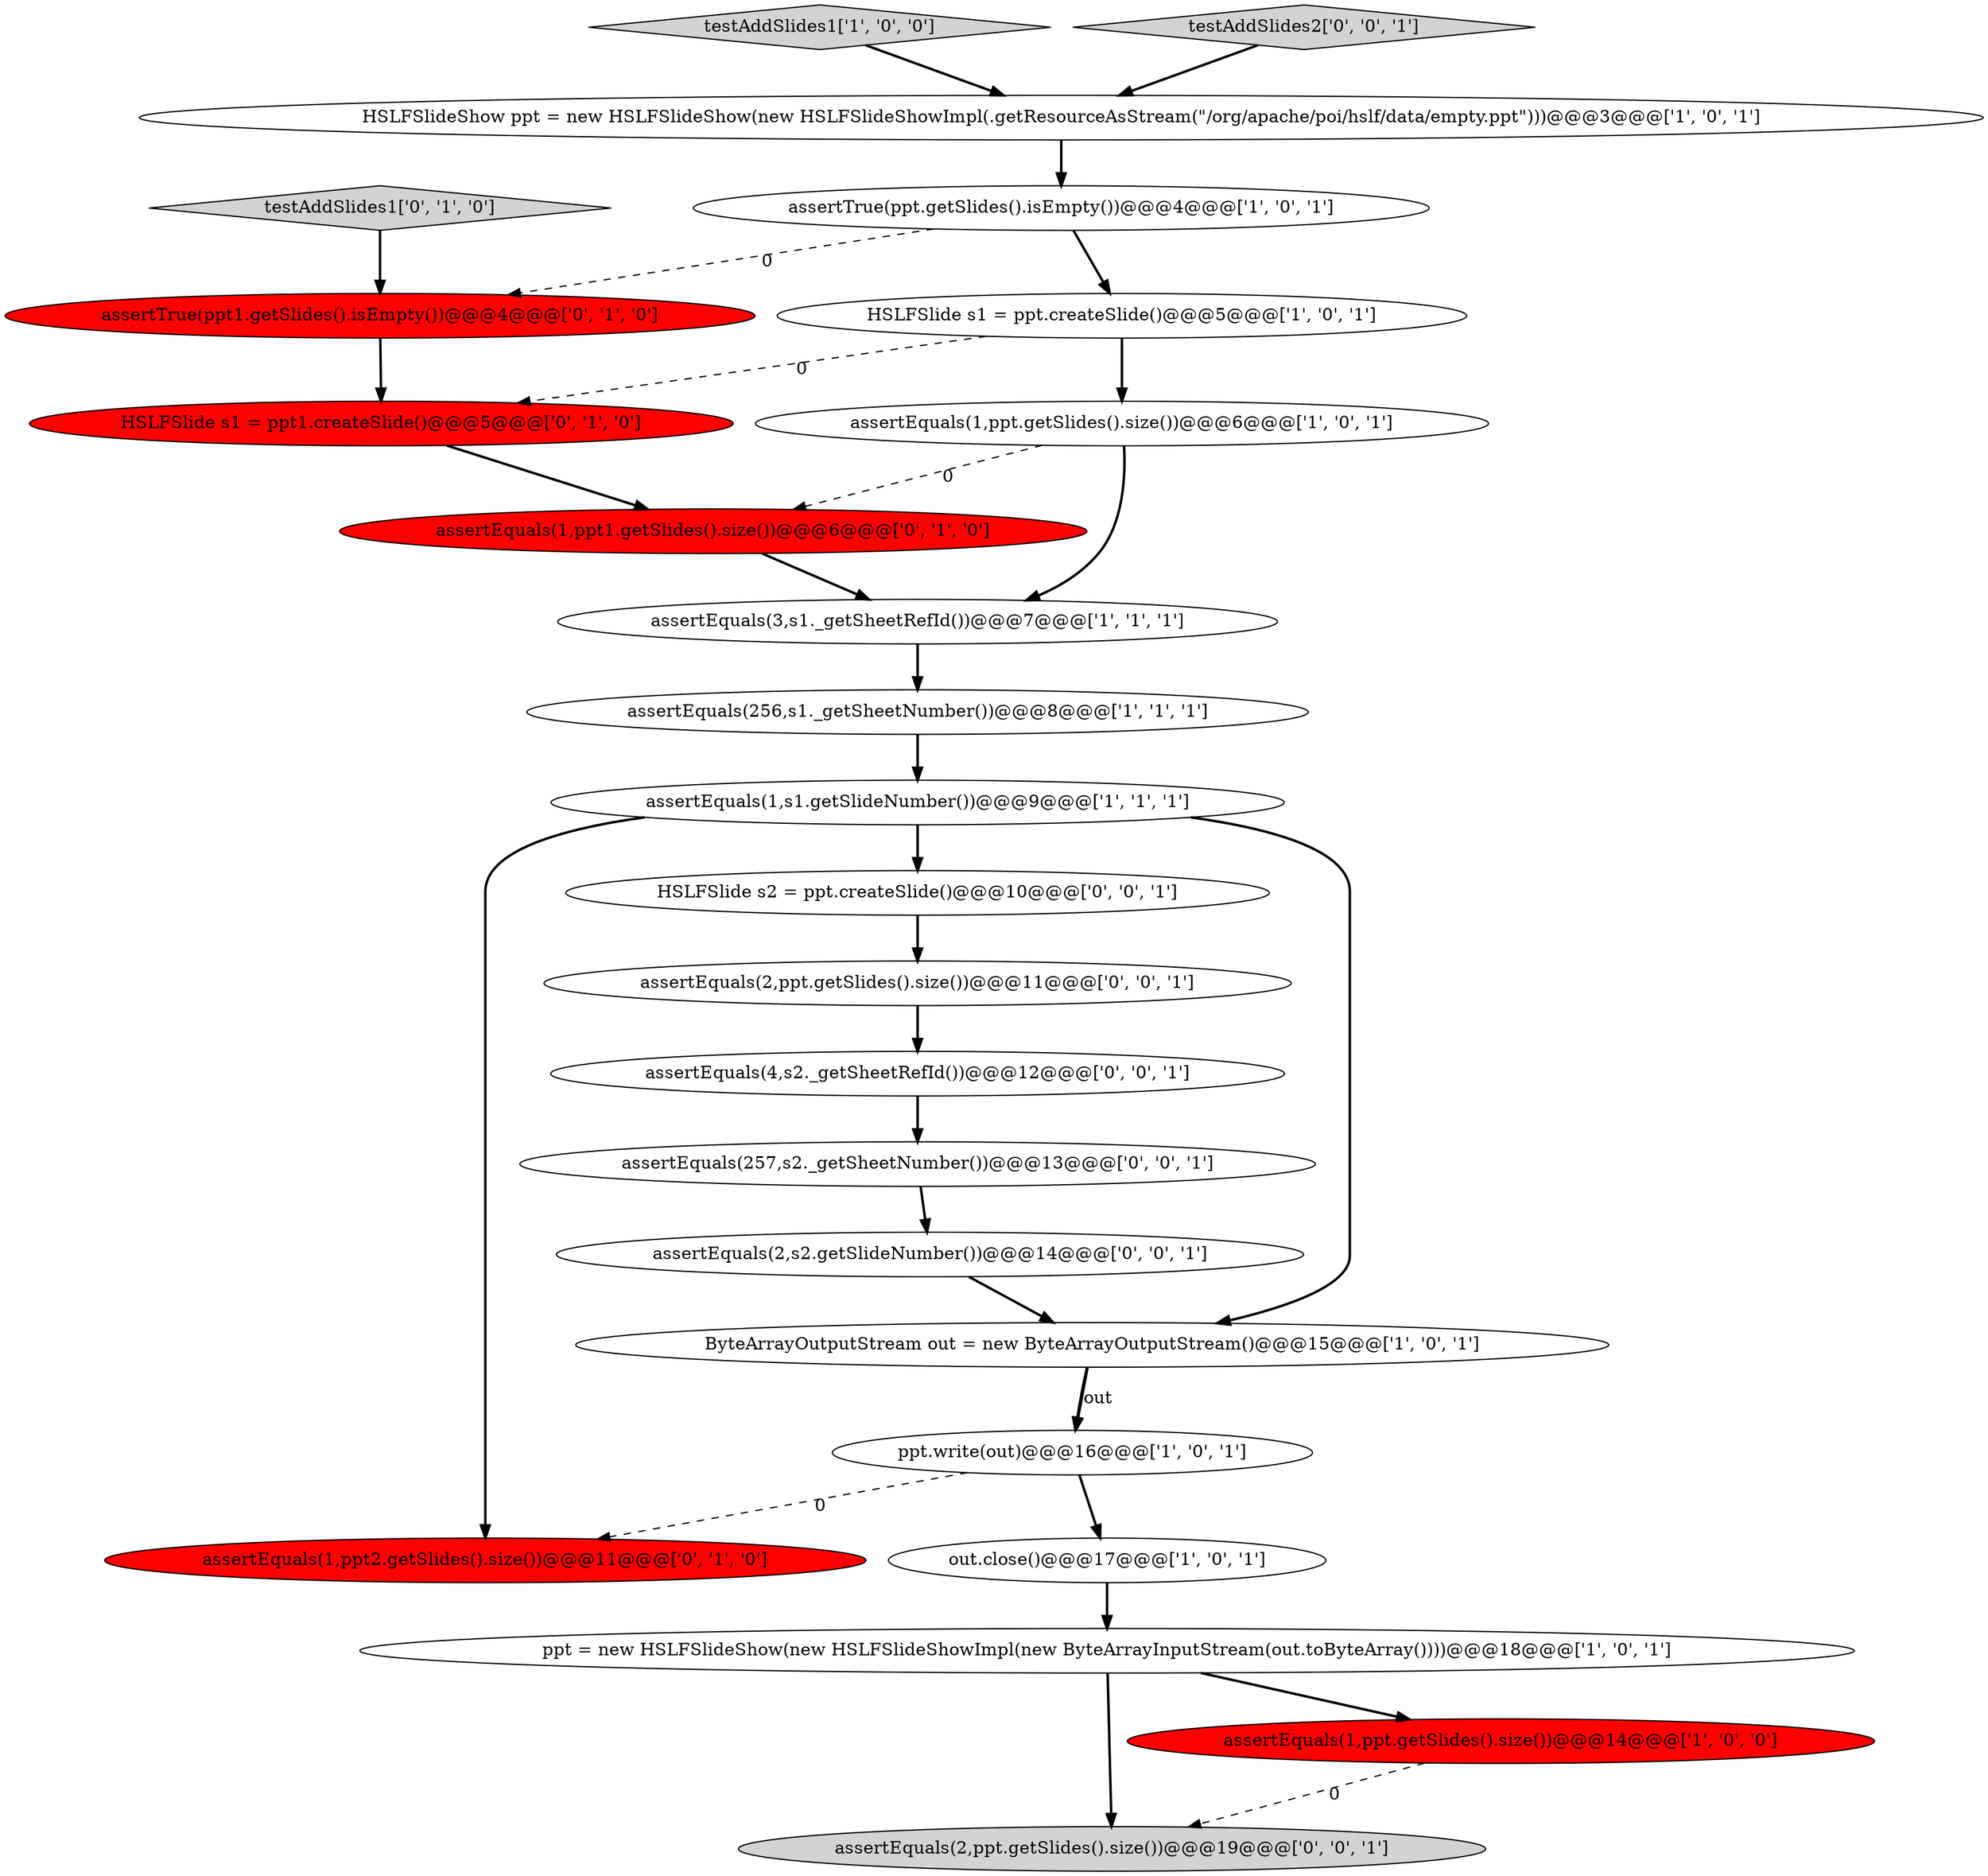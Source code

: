 digraph {
0 [style = filled, label = "assertEquals(1,s1.getSlideNumber())@@@9@@@['1', '1', '1']", fillcolor = white, shape = ellipse image = "AAA0AAABBB1BBB"];
15 [style = filled, label = "assertEquals(1,ppt2.getSlides().size())@@@11@@@['0', '1', '0']", fillcolor = red, shape = ellipse image = "AAA1AAABBB2BBB"];
1 [style = filled, label = "HSLFSlide s1 = ppt.createSlide()@@@5@@@['1', '0', '1']", fillcolor = white, shape = ellipse image = "AAA0AAABBB1BBB"];
6 [style = filled, label = "ppt = new HSLFSlideShow(new HSLFSlideShowImpl(new ByteArrayInputStream(out.toByteArray())))@@@18@@@['1', '0', '1']", fillcolor = white, shape = ellipse image = "AAA0AAABBB1BBB"];
24 [style = filled, label = "assertEquals(4,s2._getSheetRefId())@@@12@@@['0', '0', '1']", fillcolor = white, shape = ellipse image = "AAA0AAABBB3BBB"];
21 [style = filled, label = "HSLFSlide s2 = ppt.createSlide()@@@10@@@['0', '0', '1']", fillcolor = white, shape = ellipse image = "AAA0AAABBB3BBB"];
23 [style = filled, label = "assertEquals(2,ppt.getSlides().size())@@@11@@@['0', '0', '1']", fillcolor = white, shape = ellipse image = "AAA0AAABBB3BBB"];
10 [style = filled, label = "assertTrue(ppt.getSlides().isEmpty())@@@4@@@['1', '0', '1']", fillcolor = white, shape = ellipse image = "AAA0AAABBB1BBB"];
16 [style = filled, label = "HSLFSlide s1 = ppt1.createSlide()@@@5@@@['0', '1', '0']", fillcolor = red, shape = ellipse image = "AAA1AAABBB2BBB"];
17 [style = filled, label = "testAddSlides1['0', '1', '0']", fillcolor = lightgray, shape = diamond image = "AAA0AAABBB2BBB"];
14 [style = filled, label = "assertTrue(ppt1.getSlides().isEmpty())@@@4@@@['0', '1', '0']", fillcolor = red, shape = ellipse image = "AAA1AAABBB2BBB"];
3 [style = filled, label = "ByteArrayOutputStream out = new ByteArrayOutputStream()@@@15@@@['1', '0', '1']", fillcolor = white, shape = ellipse image = "AAA0AAABBB1BBB"];
9 [style = filled, label = "assertEquals(1,ppt.getSlides().size())@@@6@@@['1', '0', '1']", fillcolor = white, shape = ellipse image = "AAA0AAABBB1BBB"];
2 [style = filled, label = "assertEquals(256,s1._getSheetNumber())@@@8@@@['1', '1', '1']", fillcolor = white, shape = ellipse image = "AAA0AAABBB1BBB"];
11 [style = filled, label = "testAddSlides1['1', '0', '0']", fillcolor = lightgray, shape = diamond image = "AAA0AAABBB1BBB"];
13 [style = filled, label = "assertEquals(1,ppt1.getSlides().size())@@@6@@@['0', '1', '0']", fillcolor = red, shape = ellipse image = "AAA1AAABBB2BBB"];
7 [style = filled, label = "ppt.write(out)@@@16@@@['1', '0', '1']", fillcolor = white, shape = ellipse image = "AAA0AAABBB1BBB"];
8 [style = filled, label = "out.close()@@@17@@@['1', '0', '1']", fillcolor = white, shape = ellipse image = "AAA0AAABBB1BBB"];
20 [style = filled, label = "assertEquals(2,ppt.getSlides().size())@@@19@@@['0', '0', '1']", fillcolor = lightgray, shape = ellipse image = "AAA0AAABBB3BBB"];
4 [style = filled, label = "assertEquals(1,ppt.getSlides().size())@@@14@@@['1', '0', '0']", fillcolor = red, shape = ellipse image = "AAA1AAABBB1BBB"];
5 [style = filled, label = "HSLFSlideShow ppt = new HSLFSlideShow(new HSLFSlideShowImpl(.getResourceAsStream(\"/org/apache/poi/hslf/data/empty.ppt\")))@@@3@@@['1', '0', '1']", fillcolor = white, shape = ellipse image = "AAA0AAABBB1BBB"];
12 [style = filled, label = "assertEquals(3,s1._getSheetRefId())@@@7@@@['1', '1', '1']", fillcolor = white, shape = ellipse image = "AAA0AAABBB1BBB"];
18 [style = filled, label = "assertEquals(2,s2.getSlideNumber())@@@14@@@['0', '0', '1']", fillcolor = white, shape = ellipse image = "AAA0AAABBB3BBB"];
19 [style = filled, label = "testAddSlides2['0', '0', '1']", fillcolor = lightgray, shape = diamond image = "AAA0AAABBB3BBB"];
22 [style = filled, label = "assertEquals(257,s2._getSheetNumber())@@@13@@@['0', '0', '1']", fillcolor = white, shape = ellipse image = "AAA0AAABBB3BBB"];
0->3 [style = bold, label=""];
14->16 [style = bold, label=""];
5->10 [style = bold, label=""];
18->3 [style = bold, label=""];
16->13 [style = bold, label=""];
8->6 [style = bold, label=""];
0->21 [style = bold, label=""];
7->8 [style = bold, label=""];
24->22 [style = bold, label=""];
0->15 [style = bold, label=""];
1->9 [style = bold, label=""];
6->20 [style = bold, label=""];
19->5 [style = bold, label=""];
6->4 [style = bold, label=""];
11->5 [style = bold, label=""];
12->2 [style = bold, label=""];
23->24 [style = bold, label=""];
2->0 [style = bold, label=""];
22->18 [style = bold, label=""];
13->12 [style = bold, label=""];
3->7 [style = bold, label=""];
17->14 [style = bold, label=""];
4->20 [style = dashed, label="0"];
1->16 [style = dashed, label="0"];
9->13 [style = dashed, label="0"];
7->15 [style = dashed, label="0"];
3->7 [style = solid, label="out"];
9->12 [style = bold, label=""];
10->1 [style = bold, label=""];
10->14 [style = dashed, label="0"];
21->23 [style = bold, label=""];
}
